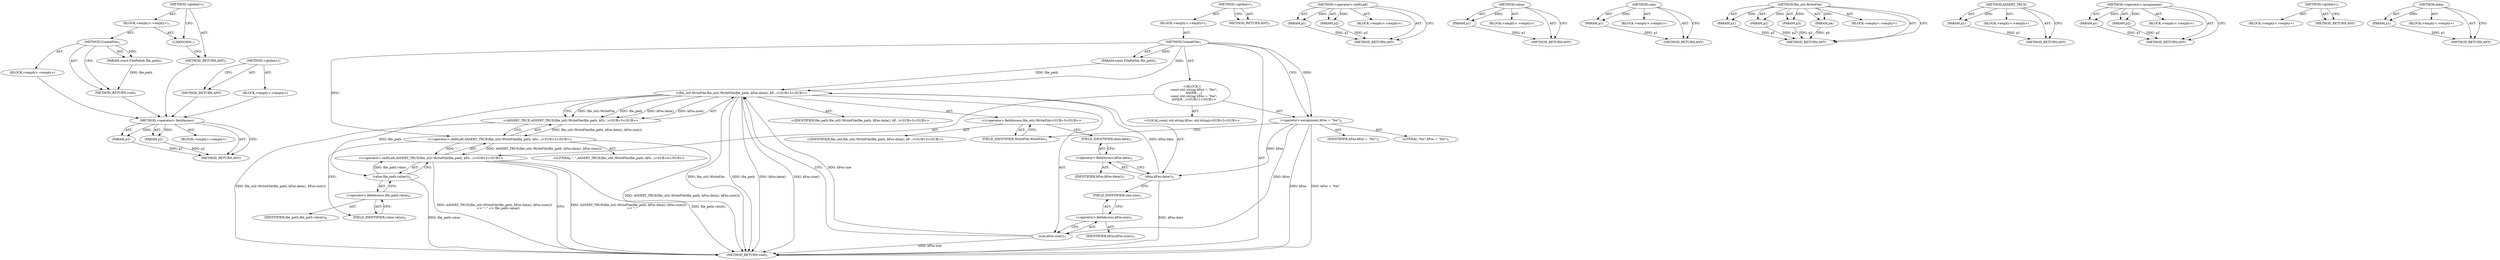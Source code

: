 digraph "&lt;global&gt;" {
vulnerable_82 [label=<(METHOD,&lt;operator&gt;.fieldAccess)>];
vulnerable_83 [label=<(PARAM,p1)>];
vulnerable_84 [label=<(PARAM,p2)>];
vulnerable_85 [label=<(BLOCK,&lt;empty&gt;,&lt;empty&gt;)>];
vulnerable_86 [label=<(METHOD_RETURN,ANY)>];
vulnerable_6 [label=<(METHOD,&lt;global&gt;)<SUB>1</SUB>>];
vulnerable_7 [label=<(BLOCK,&lt;empty&gt;,&lt;empty&gt;)<SUB>1</SUB>>];
vulnerable_8 [label=<(METHOD,CreateFile)<SUB>1</SUB>>];
vulnerable_9 [label=<(PARAM,const FilePath&amp; file_path)<SUB>1</SUB>>];
vulnerable_10 [label="<(BLOCK,{
    const std::string kFoo = &quot;foo&quot;;
    ASSER...,{
    const std::string kFoo = &quot;foo&quot;;
    ASSER...)<SUB>1</SUB>>"];
vulnerable_11 [label="<(LOCAL,const std.string kFoo: std.string)<SUB>2</SUB>>"];
vulnerable_12 [label=<(&lt;operator&gt;.assignment,kFoo = &quot;foo&quot;)<SUB>2</SUB>>];
vulnerable_13 [label=<(IDENTIFIER,kFoo,kFoo = &quot;foo&quot;)<SUB>2</SUB>>];
vulnerable_14 [label=<(LITERAL,&quot;foo&quot;,kFoo = &quot;foo&quot;)<SUB>2</SUB>>];
vulnerable_15 [label="<(&lt;operator&gt;.shiftLeft,ASSERT_TRUE(file_util::WriteFile(file_path, kFo...)<SUB>3</SUB>>"];
vulnerable_16 [label="<(&lt;operator&gt;.shiftLeft,ASSERT_TRUE(file_util::WriteFile(file_path, kFo...)<SUB>3</SUB>>"];
vulnerable_17 [label="<(ASSERT_TRUE,ASSERT_TRUE(file_util::WriteFile(file_path, kFo...)<SUB>3</SUB>>"];
vulnerable_18 [label="<(file_util.WriteFile,file_util::WriteFile(file_path, kFoo.data(), kF...)<SUB>3</SUB>>"];
vulnerable_19 [label="<(&lt;operator&gt;.fieldAccess,file_util::WriteFile)<SUB>3</SUB>>"];
vulnerable_20 [label="<(IDENTIFIER,file_util,file_util::WriteFile(file_path, kFoo.data(), kF...)<SUB>3</SUB>>"];
vulnerable_21 [label=<(FIELD_IDENTIFIER,WriteFile,WriteFile)<SUB>3</SUB>>];
vulnerable_22 [label="<(IDENTIFIER,file_path,file_util::WriteFile(file_path, kFoo.data(), kF...)<SUB>3</SUB>>"];
vulnerable_23 [label=<(data,kFoo.data())<SUB>3</SUB>>];
vulnerable_24 [label=<(&lt;operator&gt;.fieldAccess,kFoo.data)<SUB>3</SUB>>];
vulnerable_25 [label=<(IDENTIFIER,kFoo,kFoo.data())<SUB>3</SUB>>];
vulnerable_26 [label=<(FIELD_IDENTIFIER,data,data)<SUB>3</SUB>>];
vulnerable_27 [label=<(size,kFoo.size())<SUB>3</SUB>>];
vulnerable_28 [label=<(&lt;operator&gt;.fieldAccess,kFoo.size)<SUB>3</SUB>>];
vulnerable_29 [label=<(IDENTIFIER,kFoo,kFoo.size())<SUB>3</SUB>>];
vulnerable_30 [label=<(FIELD_IDENTIFIER,size,size)<SUB>3</SUB>>];
vulnerable_31 [label="<(LITERAL,&quot;: &quot;,ASSERT_TRUE(file_util::WriteFile(file_path, kFo...)<SUB>4</SUB>>"];
vulnerable_32 [label=<(value,file_path.value())<SUB>4</SUB>>];
vulnerable_33 [label=<(&lt;operator&gt;.fieldAccess,file_path.value)<SUB>4</SUB>>];
vulnerable_34 [label=<(IDENTIFIER,file_path,file_path.value())<SUB>4</SUB>>];
vulnerable_35 [label=<(FIELD_IDENTIFIER,value,value)<SUB>4</SUB>>];
vulnerable_36 [label=<(METHOD_RETURN,void)<SUB>1</SUB>>];
vulnerable_38 [label=<(METHOD_RETURN,ANY)<SUB>1</SUB>>];
vulnerable_66 [label=<(METHOD,&lt;operator&gt;.shiftLeft)>];
vulnerable_67 [label=<(PARAM,p1)>];
vulnerable_68 [label=<(PARAM,p2)>];
vulnerable_69 [label=<(BLOCK,&lt;empty&gt;,&lt;empty&gt;)>];
vulnerable_70 [label=<(METHOD_RETURN,ANY)>];
vulnerable_95 [label=<(METHOD,value)>];
vulnerable_96 [label=<(PARAM,p1)>];
vulnerable_97 [label=<(BLOCK,&lt;empty&gt;,&lt;empty&gt;)>];
vulnerable_98 [label=<(METHOD_RETURN,ANY)>];
vulnerable_91 [label=<(METHOD,size)>];
vulnerable_92 [label=<(PARAM,p1)>];
vulnerable_93 [label=<(BLOCK,&lt;empty&gt;,&lt;empty&gt;)>];
vulnerable_94 [label=<(METHOD_RETURN,ANY)>];
vulnerable_75 [label=<(METHOD,file_util.WriteFile)>];
vulnerable_76 [label=<(PARAM,p1)>];
vulnerable_77 [label=<(PARAM,p2)>];
vulnerable_78 [label=<(PARAM,p3)>];
vulnerable_79 [label=<(PARAM,p4)>];
vulnerable_80 [label=<(BLOCK,&lt;empty&gt;,&lt;empty&gt;)>];
vulnerable_81 [label=<(METHOD_RETURN,ANY)>];
vulnerable_71 [label=<(METHOD,ASSERT_TRUE)>];
vulnerable_72 [label=<(PARAM,p1)>];
vulnerable_73 [label=<(BLOCK,&lt;empty&gt;,&lt;empty&gt;)>];
vulnerable_74 [label=<(METHOD_RETURN,ANY)>];
vulnerable_61 [label=<(METHOD,&lt;operator&gt;.assignment)>];
vulnerable_62 [label=<(PARAM,p1)>];
vulnerable_63 [label=<(PARAM,p2)>];
vulnerable_64 [label=<(BLOCK,&lt;empty&gt;,&lt;empty&gt;)>];
vulnerable_65 [label=<(METHOD_RETURN,ANY)>];
vulnerable_55 [label=<(METHOD,&lt;global&gt;)<SUB>1</SUB>>];
vulnerable_56 [label=<(BLOCK,&lt;empty&gt;,&lt;empty&gt;)>];
vulnerable_57 [label=<(METHOD_RETURN,ANY)>];
vulnerable_87 [label=<(METHOD,data)>];
vulnerable_88 [label=<(PARAM,p1)>];
vulnerable_89 [label=<(BLOCK,&lt;empty&gt;,&lt;empty&gt;)>];
vulnerable_90 [label=<(METHOD_RETURN,ANY)>];
fixed_6 [label=<(METHOD,&lt;global&gt;)<SUB>1</SUB>>];
fixed_7 [label=<(BLOCK,&lt;empty&gt;,&lt;empty&gt;)<SUB>1</SUB>>];
fixed_8 [label=<(METHOD,CreateFile)<SUB>1</SUB>>];
fixed_9 [label=<(PARAM,const FilePath&amp; file_path)<SUB>1</SUB>>];
fixed_10 [label=<(BLOCK,&lt;empty&gt;,&lt;empty&gt;)>];
fixed_11 [label=<(METHOD_RETURN,void)<SUB>1</SUB>>];
fixed_13 [label=<(UNKNOWN,,)>];
fixed_14 [label=<(METHOD_RETURN,ANY)<SUB>1</SUB>>];
fixed_23 [label=<(METHOD,&lt;global&gt;)<SUB>1</SUB>>];
fixed_24 [label=<(BLOCK,&lt;empty&gt;,&lt;empty&gt;)>];
fixed_25 [label=<(METHOD_RETURN,ANY)>];
vulnerable_82 -> vulnerable_83  [key=0, label="AST: "];
vulnerable_82 -> vulnerable_83  [key=1, label="DDG: "];
vulnerable_82 -> vulnerable_85  [key=0, label="AST: "];
vulnerable_82 -> vulnerable_84  [key=0, label="AST: "];
vulnerable_82 -> vulnerable_84  [key=1, label="DDG: "];
vulnerable_82 -> vulnerable_86  [key=0, label="AST: "];
vulnerable_82 -> vulnerable_86  [key=1, label="CFG: "];
vulnerable_83 -> vulnerable_86  [key=0, label="DDG: p1"];
vulnerable_84 -> vulnerable_86  [key=0, label="DDG: p2"];
vulnerable_6 -> vulnerable_7  [key=0, label="AST: "];
vulnerable_6 -> vulnerable_38  [key=0, label="AST: "];
vulnerable_6 -> vulnerable_38  [key=1, label="CFG: "];
vulnerable_7 -> vulnerable_8  [key=0, label="AST: "];
vulnerable_8 -> vulnerable_9  [key=0, label="AST: "];
vulnerable_8 -> vulnerable_9  [key=1, label="DDG: "];
vulnerable_8 -> vulnerable_10  [key=0, label="AST: "];
vulnerable_8 -> vulnerable_36  [key=0, label="AST: "];
vulnerable_8 -> vulnerable_12  [key=0, label="CFG: "];
vulnerable_8 -> vulnerable_12  [key=1, label="DDG: "];
vulnerable_8 -> vulnerable_16  [key=0, label="DDG: "];
vulnerable_8 -> vulnerable_18  [key=0, label="DDG: "];
vulnerable_9 -> vulnerable_18  [key=0, label="DDG: file_path"];
vulnerable_10 -> vulnerable_11  [key=0, label="AST: "];
vulnerable_10 -> vulnerable_12  [key=0, label="AST: "];
vulnerable_10 -> vulnerable_15  [key=0, label="AST: "];
vulnerable_12 -> vulnerable_13  [key=0, label="AST: "];
vulnerable_12 -> vulnerable_14  [key=0, label="AST: "];
vulnerable_12 -> vulnerable_21  [key=0, label="CFG: "];
vulnerable_12 -> vulnerable_36  [key=0, label="DDG: kFoo"];
vulnerable_12 -> vulnerable_36  [key=1, label="DDG: kFoo = &quot;foo&quot;"];
vulnerable_12 -> vulnerable_23  [key=0, label="DDG: kFoo"];
vulnerable_12 -> vulnerable_27  [key=0, label="DDG: kFoo"];
vulnerable_15 -> vulnerable_16  [key=0, label="AST: "];
vulnerable_15 -> vulnerable_32  [key=0, label="AST: "];
vulnerable_15 -> vulnerable_36  [key=0, label="CFG: "];
vulnerable_15 -> vulnerable_36  [key=1, label="DDG: ASSERT_TRUE(file_util::WriteFile(file_path, kFoo.data(), kFoo.size()))
        &lt;&lt; &quot;: &quot;"];
vulnerable_15 -> vulnerable_36  [key=2, label="DDG: file_path.value()"];
vulnerable_15 -> vulnerable_36  [key=3, label="DDG: ASSERT_TRUE(file_util::WriteFile(file_path, kFoo.data(), kFoo.size()))
        &lt;&lt; &quot;: &quot; &lt;&lt; file_path.value()"];
vulnerable_16 -> vulnerable_17  [key=0, label="AST: "];
vulnerable_16 -> vulnerable_31  [key=0, label="AST: "];
vulnerable_16 -> vulnerable_35  [key=0, label="CFG: "];
vulnerable_16 -> vulnerable_36  [key=0, label="DDG: ASSERT_TRUE(file_util::WriteFile(file_path, kFoo.data(), kFoo.size()))"];
vulnerable_16 -> vulnerable_15  [key=0, label="DDG: ASSERT_TRUE(file_util::WriteFile(file_path, kFoo.data(), kFoo.size()))"];
vulnerable_16 -> vulnerable_15  [key=1, label="DDG: &quot;: &quot;"];
vulnerable_17 -> vulnerable_18  [key=0, label="AST: "];
vulnerable_17 -> vulnerable_16  [key=0, label="CFG: "];
vulnerable_17 -> vulnerable_16  [key=1, label="DDG: file_util::WriteFile(file_path, kFoo.data(), kFoo.size())"];
vulnerable_17 -> vulnerable_36  [key=0, label="DDG: file_util::WriteFile(file_path, kFoo.data(), kFoo.size())"];
vulnerable_18 -> vulnerable_19  [key=0, label="AST: "];
vulnerable_18 -> vulnerable_22  [key=0, label="AST: "];
vulnerable_18 -> vulnerable_23  [key=0, label="AST: "];
vulnerable_18 -> vulnerable_27  [key=0, label="AST: "];
vulnerable_18 -> vulnerable_17  [key=0, label="CFG: "];
vulnerable_18 -> vulnerable_17  [key=1, label="DDG: file_util::WriteFile"];
vulnerable_18 -> vulnerable_17  [key=2, label="DDG: file_path"];
vulnerable_18 -> vulnerable_17  [key=3, label="DDG: kFoo.data()"];
vulnerable_18 -> vulnerable_17  [key=4, label="DDG: kFoo.size()"];
vulnerable_18 -> vulnerable_36  [key=0, label="DDG: file_util::WriteFile"];
vulnerable_18 -> vulnerable_36  [key=1, label="DDG: file_path"];
vulnerable_18 -> vulnerable_36  [key=2, label="DDG: kFoo.data()"];
vulnerable_18 -> vulnerable_36  [key=3, label="DDG: kFoo.size()"];
vulnerable_18 -> vulnerable_32  [key=0, label="DDG: file_path"];
vulnerable_19 -> vulnerable_20  [key=0, label="AST: "];
vulnerable_19 -> vulnerable_21  [key=0, label="AST: "];
vulnerable_19 -> vulnerable_26  [key=0, label="CFG: "];
vulnerable_21 -> vulnerable_19  [key=0, label="CFG: "];
vulnerable_23 -> vulnerable_24  [key=0, label="AST: "];
vulnerable_23 -> vulnerable_30  [key=0, label="CFG: "];
vulnerable_23 -> vulnerable_36  [key=0, label="DDG: kFoo.data"];
vulnerable_23 -> vulnerable_18  [key=0, label="DDG: kFoo.data"];
vulnerable_24 -> vulnerable_25  [key=0, label="AST: "];
vulnerable_24 -> vulnerable_26  [key=0, label="AST: "];
vulnerable_24 -> vulnerable_23  [key=0, label="CFG: "];
vulnerable_26 -> vulnerable_24  [key=0, label="CFG: "];
vulnerable_27 -> vulnerable_28  [key=0, label="AST: "];
vulnerable_27 -> vulnerable_18  [key=0, label="CFG: "];
vulnerable_27 -> vulnerable_18  [key=1, label="DDG: kFoo.size"];
vulnerable_27 -> vulnerable_36  [key=0, label="DDG: kFoo.size"];
vulnerable_28 -> vulnerable_29  [key=0, label="AST: "];
vulnerable_28 -> vulnerable_30  [key=0, label="AST: "];
vulnerable_28 -> vulnerable_27  [key=0, label="CFG: "];
vulnerable_30 -> vulnerable_28  [key=0, label="CFG: "];
vulnerable_32 -> vulnerable_33  [key=0, label="AST: "];
vulnerable_32 -> vulnerable_15  [key=0, label="CFG: "];
vulnerable_32 -> vulnerable_15  [key=1, label="DDG: file_path.value"];
vulnerable_32 -> vulnerable_36  [key=0, label="DDG: file_path.value"];
vulnerable_33 -> vulnerable_34  [key=0, label="AST: "];
vulnerable_33 -> vulnerable_35  [key=0, label="AST: "];
vulnerable_33 -> vulnerable_32  [key=0, label="CFG: "];
vulnerable_35 -> vulnerable_33  [key=0, label="CFG: "];
vulnerable_66 -> vulnerable_67  [key=0, label="AST: "];
vulnerable_66 -> vulnerable_67  [key=1, label="DDG: "];
vulnerable_66 -> vulnerable_69  [key=0, label="AST: "];
vulnerable_66 -> vulnerable_68  [key=0, label="AST: "];
vulnerable_66 -> vulnerable_68  [key=1, label="DDG: "];
vulnerable_66 -> vulnerable_70  [key=0, label="AST: "];
vulnerable_66 -> vulnerable_70  [key=1, label="CFG: "];
vulnerable_67 -> vulnerable_70  [key=0, label="DDG: p1"];
vulnerable_68 -> vulnerable_70  [key=0, label="DDG: p2"];
vulnerable_95 -> vulnerable_96  [key=0, label="AST: "];
vulnerable_95 -> vulnerable_96  [key=1, label="DDG: "];
vulnerable_95 -> vulnerable_97  [key=0, label="AST: "];
vulnerable_95 -> vulnerable_98  [key=0, label="AST: "];
vulnerable_95 -> vulnerable_98  [key=1, label="CFG: "];
vulnerable_96 -> vulnerable_98  [key=0, label="DDG: p1"];
vulnerable_91 -> vulnerable_92  [key=0, label="AST: "];
vulnerable_91 -> vulnerable_92  [key=1, label="DDG: "];
vulnerable_91 -> vulnerable_93  [key=0, label="AST: "];
vulnerable_91 -> vulnerable_94  [key=0, label="AST: "];
vulnerable_91 -> vulnerable_94  [key=1, label="CFG: "];
vulnerable_92 -> vulnerable_94  [key=0, label="DDG: p1"];
vulnerable_75 -> vulnerable_76  [key=0, label="AST: "];
vulnerable_75 -> vulnerable_76  [key=1, label="DDG: "];
vulnerable_75 -> vulnerable_80  [key=0, label="AST: "];
vulnerable_75 -> vulnerable_77  [key=0, label="AST: "];
vulnerable_75 -> vulnerable_77  [key=1, label="DDG: "];
vulnerable_75 -> vulnerable_81  [key=0, label="AST: "];
vulnerable_75 -> vulnerable_81  [key=1, label="CFG: "];
vulnerable_75 -> vulnerable_78  [key=0, label="AST: "];
vulnerable_75 -> vulnerable_78  [key=1, label="DDG: "];
vulnerable_75 -> vulnerable_79  [key=0, label="AST: "];
vulnerable_75 -> vulnerable_79  [key=1, label="DDG: "];
vulnerable_76 -> vulnerable_81  [key=0, label="DDG: p1"];
vulnerable_77 -> vulnerable_81  [key=0, label="DDG: p2"];
vulnerable_78 -> vulnerable_81  [key=0, label="DDG: p3"];
vulnerable_79 -> vulnerable_81  [key=0, label="DDG: p4"];
vulnerable_71 -> vulnerable_72  [key=0, label="AST: "];
vulnerable_71 -> vulnerable_72  [key=1, label="DDG: "];
vulnerable_71 -> vulnerable_73  [key=0, label="AST: "];
vulnerable_71 -> vulnerable_74  [key=0, label="AST: "];
vulnerable_71 -> vulnerable_74  [key=1, label="CFG: "];
vulnerable_72 -> vulnerable_74  [key=0, label="DDG: p1"];
vulnerable_61 -> vulnerable_62  [key=0, label="AST: "];
vulnerable_61 -> vulnerable_62  [key=1, label="DDG: "];
vulnerable_61 -> vulnerable_64  [key=0, label="AST: "];
vulnerable_61 -> vulnerable_63  [key=0, label="AST: "];
vulnerable_61 -> vulnerable_63  [key=1, label="DDG: "];
vulnerable_61 -> vulnerable_65  [key=0, label="AST: "];
vulnerable_61 -> vulnerable_65  [key=1, label="CFG: "];
vulnerable_62 -> vulnerable_65  [key=0, label="DDG: p1"];
vulnerable_63 -> vulnerable_65  [key=0, label="DDG: p2"];
vulnerable_55 -> vulnerable_56  [key=0, label="AST: "];
vulnerable_55 -> vulnerable_57  [key=0, label="AST: "];
vulnerable_55 -> vulnerable_57  [key=1, label="CFG: "];
vulnerable_87 -> vulnerable_88  [key=0, label="AST: "];
vulnerable_87 -> vulnerable_88  [key=1, label="DDG: "];
vulnerable_87 -> vulnerable_89  [key=0, label="AST: "];
vulnerable_87 -> vulnerable_90  [key=0, label="AST: "];
vulnerable_87 -> vulnerable_90  [key=1, label="CFG: "];
vulnerable_88 -> vulnerable_90  [key=0, label="DDG: p1"];
fixed_6 -> fixed_7  [key=0, label="AST: "];
fixed_6 -> fixed_14  [key=0, label="AST: "];
fixed_6 -> fixed_13  [key=0, label="CFG: "];
fixed_7 -> fixed_8  [key=0, label="AST: "];
fixed_7 -> fixed_13  [key=0, label="AST: "];
fixed_8 -> fixed_9  [key=0, label="AST: "];
fixed_8 -> fixed_9  [key=1, label="DDG: "];
fixed_8 -> fixed_10  [key=0, label="AST: "];
fixed_8 -> fixed_11  [key=0, label="AST: "];
fixed_8 -> fixed_11  [key=1, label="CFG: "];
fixed_9 -> fixed_11  [key=0, label="DDG: file_path"];
fixed_10 -> vulnerable_82  [key=0];
fixed_11 -> vulnerable_82  [key=0];
fixed_13 -> fixed_14  [key=0, label="CFG: "];
fixed_14 -> vulnerable_82  [key=0];
fixed_23 -> fixed_24  [key=0, label="AST: "];
fixed_23 -> fixed_25  [key=0, label="AST: "];
fixed_23 -> fixed_25  [key=1, label="CFG: "];
fixed_24 -> vulnerable_82  [key=0];
fixed_25 -> vulnerable_82  [key=0];
}
